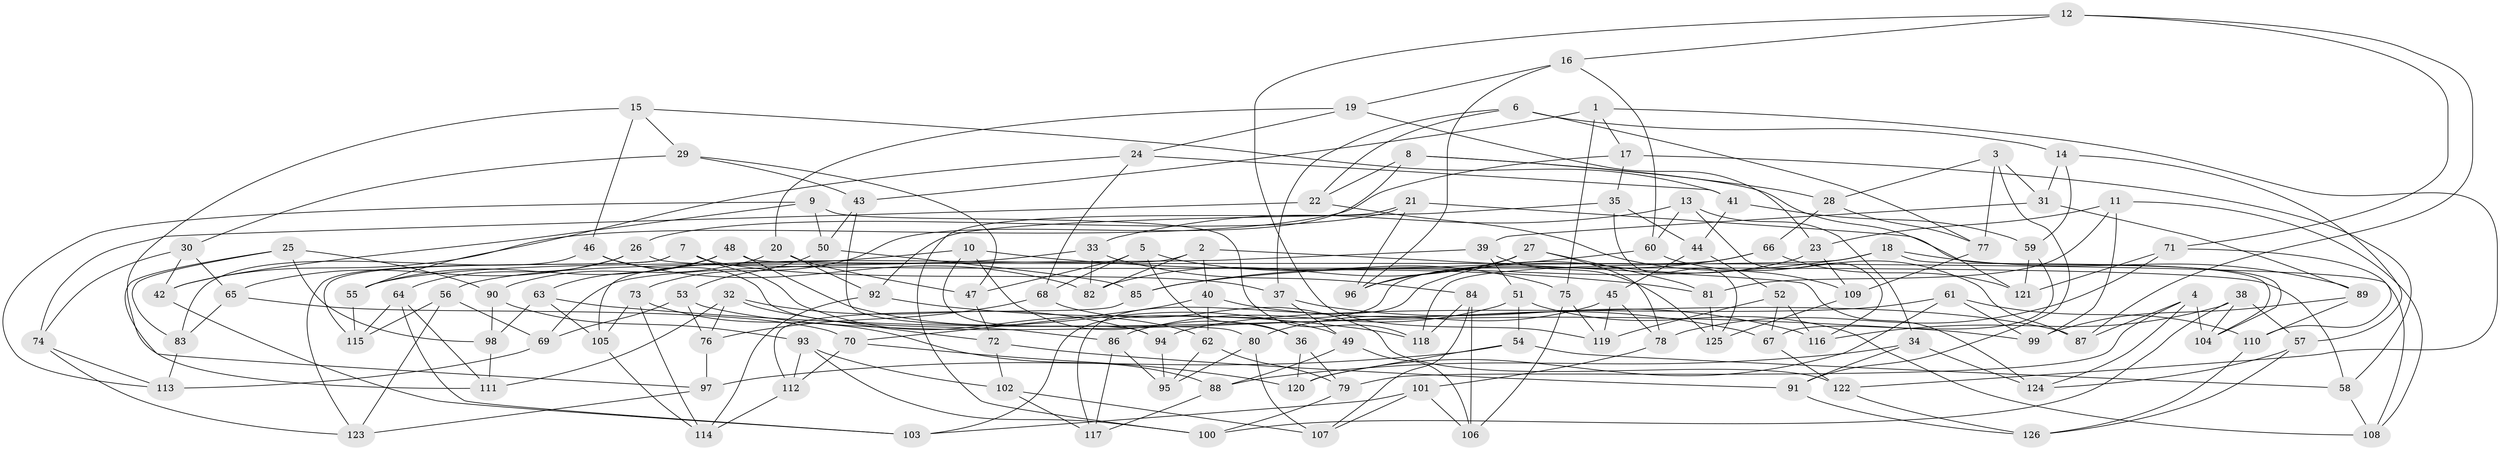 // coarse degree distribution, {5: 0.14606741573033707, 4: 0.5730337078651685, 6: 0.24719101123595505, 3: 0.033707865168539325}
// Generated by graph-tools (version 1.1) at 2025/38/03/04/25 23:38:13]
// undirected, 126 vertices, 252 edges
graph export_dot {
  node [color=gray90,style=filled];
  1;
  2;
  3;
  4;
  5;
  6;
  7;
  8;
  9;
  10;
  11;
  12;
  13;
  14;
  15;
  16;
  17;
  18;
  19;
  20;
  21;
  22;
  23;
  24;
  25;
  26;
  27;
  28;
  29;
  30;
  31;
  32;
  33;
  34;
  35;
  36;
  37;
  38;
  39;
  40;
  41;
  42;
  43;
  44;
  45;
  46;
  47;
  48;
  49;
  50;
  51;
  52;
  53;
  54;
  55;
  56;
  57;
  58;
  59;
  60;
  61;
  62;
  63;
  64;
  65;
  66;
  67;
  68;
  69;
  70;
  71;
  72;
  73;
  74;
  75;
  76;
  77;
  78;
  79;
  80;
  81;
  82;
  83;
  84;
  85;
  86;
  87;
  88;
  89;
  90;
  91;
  92;
  93;
  94;
  95;
  96;
  97;
  98;
  99;
  100;
  101;
  102;
  103;
  104;
  105;
  106;
  107;
  108;
  109;
  110;
  111;
  112;
  113;
  114;
  115;
  116;
  117;
  118;
  119;
  120;
  121;
  122;
  123;
  124;
  125;
  126;
  1 -- 43;
  1 -- 17;
  1 -- 75;
  1 -- 122;
  2 -- 40;
  2 -- 105;
  2 -- 82;
  2 -- 124;
  3 -- 28;
  3 -- 77;
  3 -- 91;
  3 -- 31;
  4 -- 79;
  4 -- 104;
  4 -- 124;
  4 -- 87;
  5 -- 75;
  5 -- 68;
  5 -- 36;
  5 -- 47;
  6 -- 14;
  6 -- 77;
  6 -- 22;
  6 -- 37;
  7 -- 115;
  7 -- 62;
  7 -- 123;
  7 -- 37;
  8 -- 28;
  8 -- 22;
  8 -- 73;
  8 -- 121;
  9 -- 118;
  9 -- 50;
  9 -- 42;
  9 -- 113;
  10 -- 36;
  10 -- 94;
  10 -- 55;
  10 -- 81;
  11 -- 23;
  11 -- 108;
  11 -- 99;
  11 -- 81;
  12 -- 71;
  12 -- 87;
  12 -- 119;
  12 -- 16;
  13 -- 60;
  13 -- 33;
  13 -- 34;
  13 -- 116;
  14 -- 31;
  14 -- 57;
  14 -- 59;
  15 -- 97;
  15 -- 46;
  15 -- 29;
  15 -- 41;
  16 -- 60;
  16 -- 96;
  16 -- 19;
  17 -- 58;
  17 -- 35;
  17 -- 42;
  18 -- 89;
  18 -- 85;
  18 -- 104;
  18 -- 118;
  19 -- 20;
  19 -- 23;
  19 -- 24;
  20 -- 90;
  20 -- 47;
  20 -- 92;
  21 -- 100;
  21 -- 104;
  21 -- 96;
  21 -- 26;
  22 -- 109;
  22 -- 74;
  23 -- 117;
  23 -- 109;
  24 -- 41;
  24 -- 68;
  24 -- 55;
  25 -- 111;
  25 -- 83;
  25 -- 90;
  25 -- 98;
  26 -- 64;
  26 -- 65;
  26 -- 58;
  27 -- 96;
  27 -- 82;
  27 -- 81;
  27 -- 78;
  28 -- 77;
  28 -- 66;
  29 -- 43;
  29 -- 47;
  29 -- 30;
  30 -- 42;
  30 -- 65;
  30 -- 74;
  31 -- 89;
  31 -- 39;
  32 -- 72;
  32 -- 111;
  32 -- 94;
  32 -- 76;
  33 -- 56;
  33 -- 82;
  33 -- 84;
  34 -- 124;
  34 -- 91;
  34 -- 88;
  35 -- 125;
  35 -- 44;
  35 -- 92;
  36 -- 79;
  36 -- 120;
  37 -- 116;
  37 -- 49;
  38 -- 116;
  38 -- 100;
  38 -- 57;
  38 -- 104;
  39 -- 51;
  39 -- 125;
  39 -- 69;
  40 -- 62;
  40 -- 67;
  40 -- 70;
  41 -- 59;
  41 -- 44;
  42 -- 103;
  43 -- 50;
  43 -- 80;
  44 -- 52;
  44 -- 45;
  45 -- 78;
  45 -- 80;
  45 -- 119;
  46 -- 82;
  46 -- 83;
  46 -- 86;
  47 -- 72;
  48 -- 49;
  48 -- 108;
  48 -- 55;
  48 -- 63;
  49 -- 88;
  49 -- 106;
  50 -- 85;
  50 -- 53;
  51 -- 108;
  51 -- 54;
  51 -- 86;
  52 -- 67;
  52 -- 116;
  52 -- 119;
  53 -- 69;
  53 -- 87;
  53 -- 76;
  54 -- 120;
  54 -- 97;
  54 -- 58;
  55 -- 115;
  56 -- 123;
  56 -- 69;
  56 -- 115;
  57 -- 124;
  57 -- 126;
  58 -- 108;
  59 -- 67;
  59 -- 121;
  60 -- 87;
  60 -- 85;
  61 -- 110;
  61 -- 120;
  61 -- 94;
  61 -- 99;
  62 -- 79;
  62 -- 95;
  63 -- 105;
  63 -- 99;
  63 -- 98;
  64 -- 103;
  64 -- 115;
  64 -- 111;
  65 -- 83;
  65 -- 70;
  66 -- 121;
  66 -- 96;
  66 -- 103;
  67 -- 122;
  68 -- 76;
  68 -- 122;
  69 -- 113;
  70 -- 112;
  70 -- 120;
  71 -- 121;
  71 -- 78;
  71 -- 110;
  72 -- 91;
  72 -- 102;
  73 -- 88;
  73 -- 114;
  73 -- 105;
  74 -- 113;
  74 -- 123;
  75 -- 119;
  75 -- 106;
  76 -- 97;
  77 -- 109;
  78 -- 101;
  79 -- 100;
  80 -- 95;
  80 -- 107;
  81 -- 125;
  83 -- 113;
  84 -- 106;
  84 -- 118;
  84 -- 107;
  85 -- 112;
  86 -- 95;
  86 -- 117;
  88 -- 117;
  89 -- 110;
  89 -- 99;
  90 -- 93;
  90 -- 98;
  91 -- 126;
  92 -- 114;
  92 -- 118;
  93 -- 102;
  93 -- 112;
  93 -- 100;
  94 -- 95;
  97 -- 123;
  98 -- 111;
  101 -- 103;
  101 -- 106;
  101 -- 107;
  102 -- 107;
  102 -- 117;
  105 -- 114;
  109 -- 125;
  110 -- 126;
  112 -- 114;
  122 -- 126;
}
